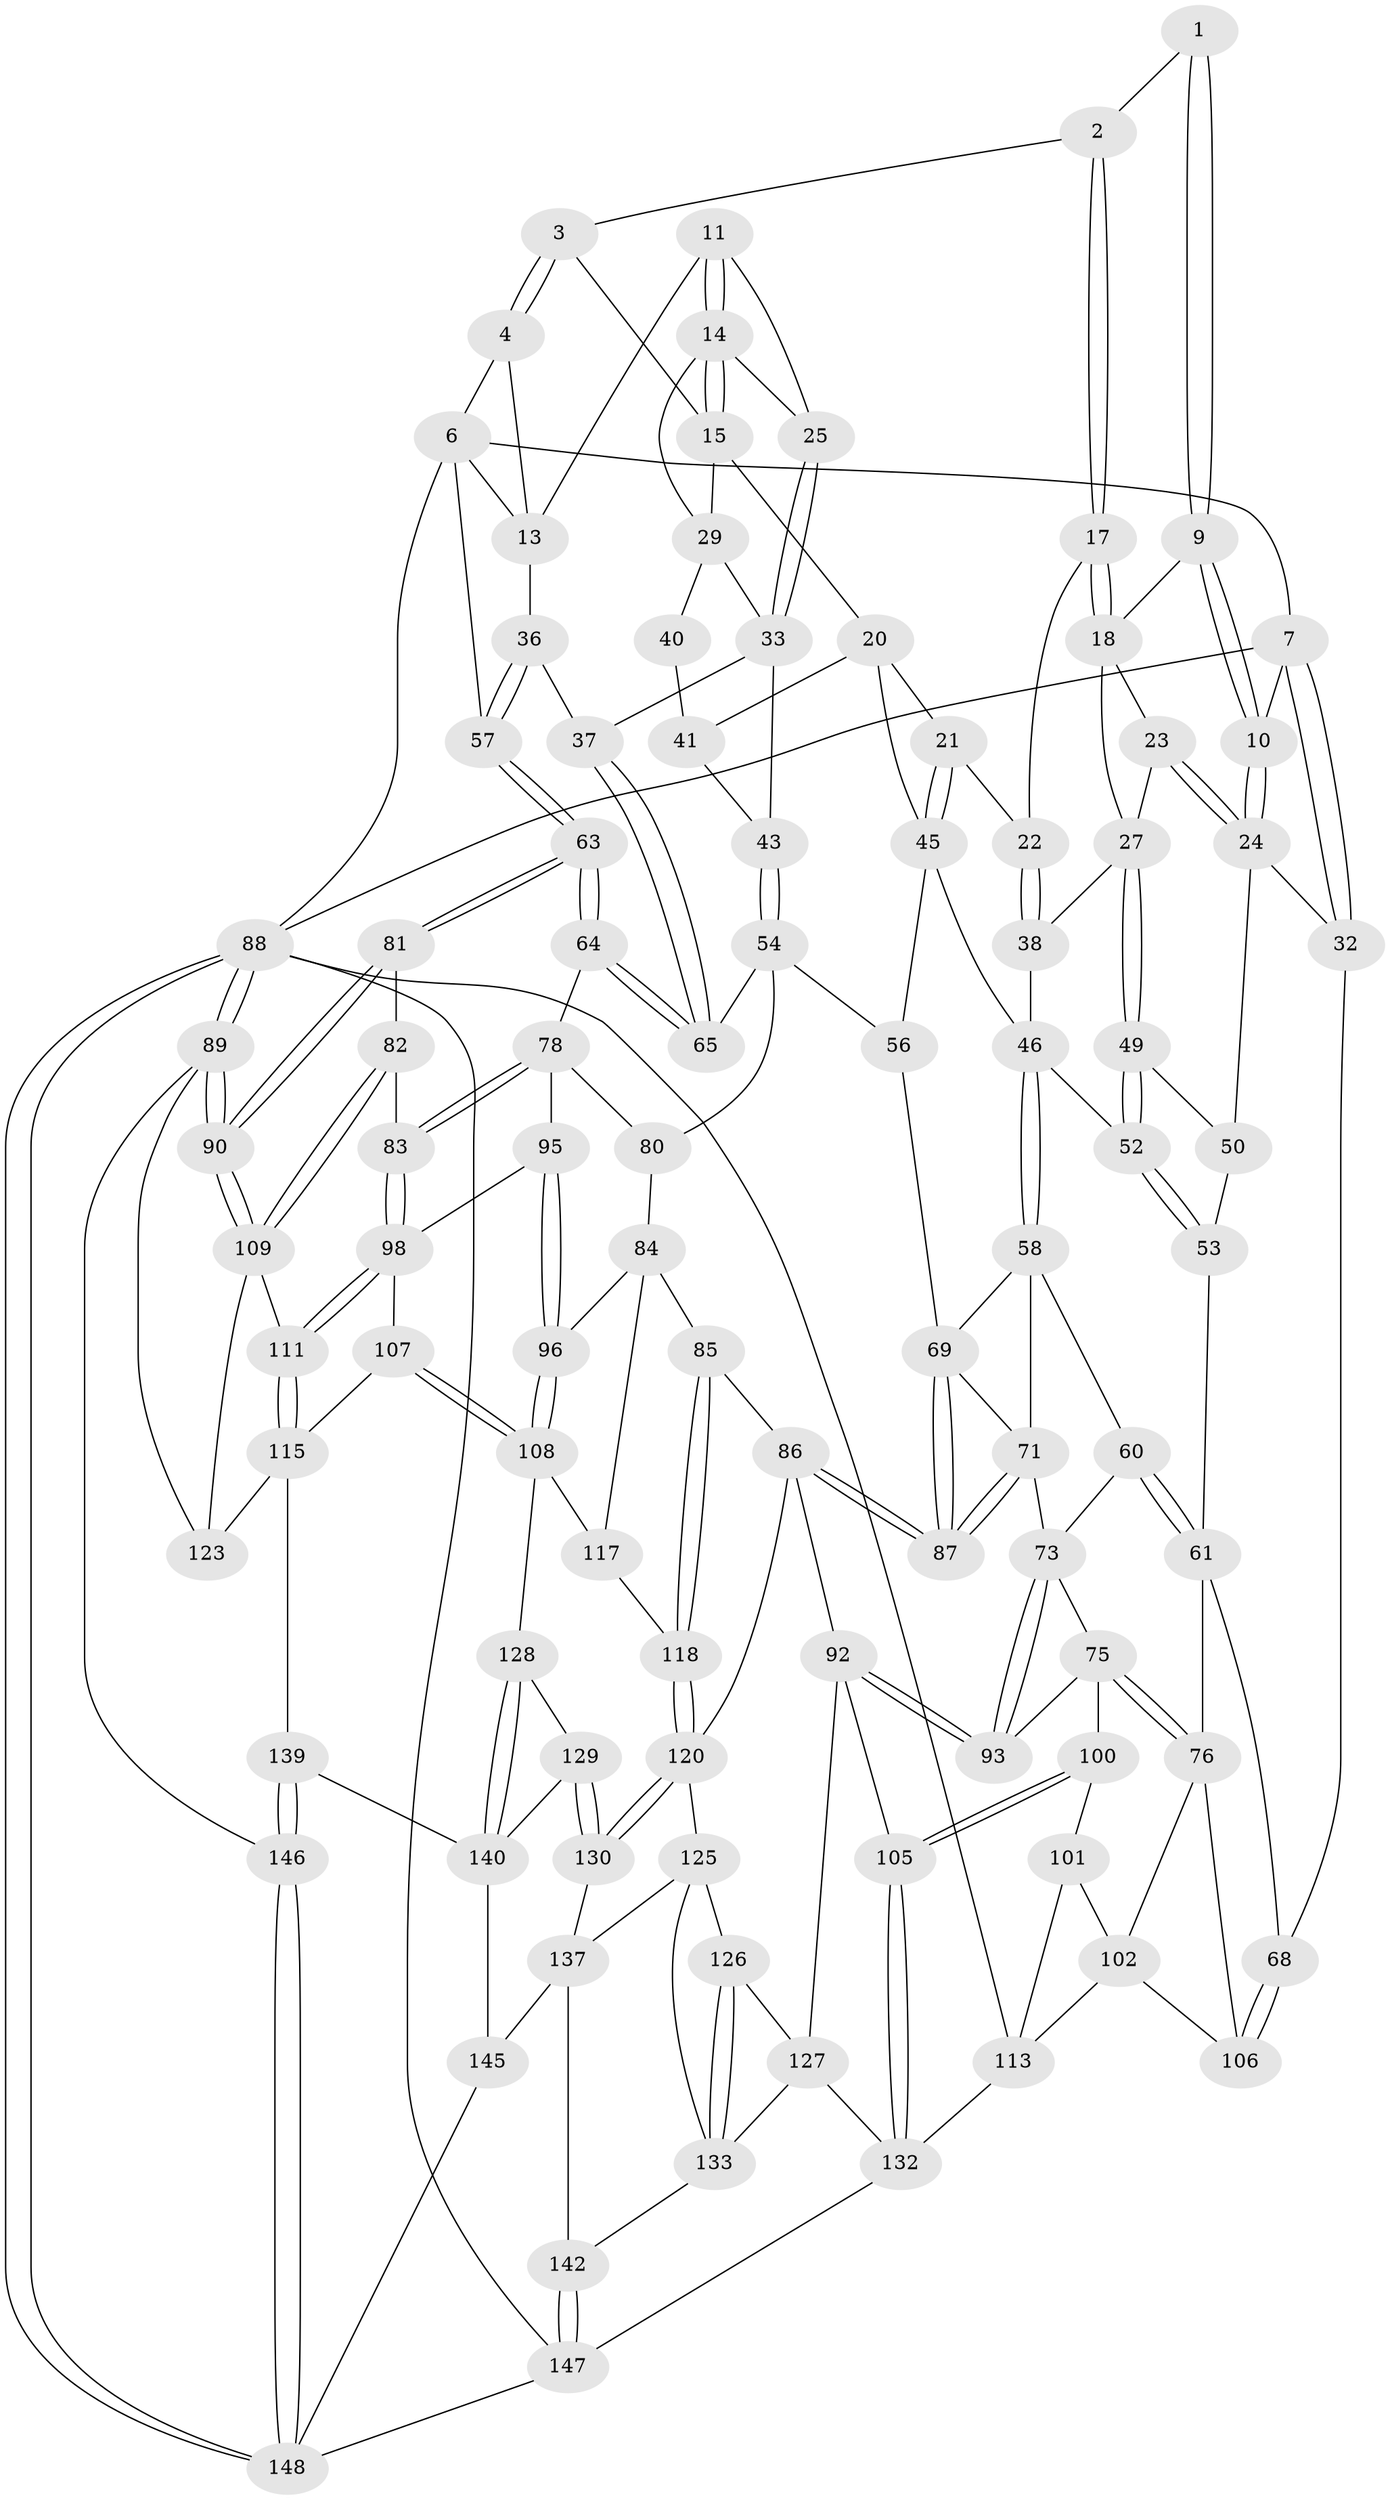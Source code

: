 // Generated by graph-tools (version 1.1) at 2025/52/02/27/25 19:52:36]
// undirected, 99 vertices, 226 edges
graph export_dot {
graph [start="1"]
  node [color=gray90,style=filled];
  1 [pos="+0.23370282608575907+0"];
  2 [pos="+0.3233698348957925+0"];
  3 [pos="+0.3250519339765311+0"];
  4 [pos="+0.6732138288690653+0",super="+5"];
  6 [pos="+1+0",super="+39"];
  7 [pos="+0+0",super="+8"];
  9 [pos="+0.10183262032505065+0.06555312880176839"];
  10 [pos="+0.031238256222315405+0.09961672139773638"];
  11 [pos="+0.678176499555643+0",super="+12"];
  13 [pos="+0.8706278505295552+0.11172176489957557",super="+35"];
  14 [pos="+0.607693039455949+0.06542715487195452",super="+26"];
  15 [pos="+0.553551243430932+0.13166798105553476",super="+16"];
  17 [pos="+0.25736879019760095+0.06700887047219606"];
  18 [pos="+0.22615575236629154+0.12277297742080505",super="+19"];
  20 [pos="+0.4436562092919825+0.12444769840562457",super="+42"];
  21 [pos="+0.4144356580256455+0.1520145454917508"];
  22 [pos="+0.3470437720514997+0.1616039264818624"];
  23 [pos="+0.12287438689973007+0.11601805623948964"];
  24 [pos="+0+0.1800541414537988",super="+31"];
  25 [pos="+0.732311167049854+0.12255597490195295"];
  27 [pos="+0.1601896112783452+0.1785688179744328",super="+28"];
  29 [pos="+0.6570017626694368+0.20716101063868766",super="+30"];
  32 [pos="+0+0.23025653159154136"];
  33 [pos="+0.7538344071783446+0.2432125584241632",super="+34"];
  36 [pos="+0.869988027225083+0.2210894018163624"];
  37 [pos="+0.861816819397411+0.22745950958863928"];
  38 [pos="+0.2842704811694229+0.22888334071366448"];
  40 [pos="+0.5575797437820467+0.16421661520533481"];
  41 [pos="+0.5357913166191884+0.2197533699019484",super="+44"];
  43 [pos="+0.6519793714434777+0.3648026124451702"];
  45 [pos="+0.3784551440715549+0.306438474781061",super="+48"];
  46 [pos="+0.34329232378977553+0.3120881125630886",super="+47"];
  49 [pos="+0.1567675799234998+0.18192381098390875"];
  50 [pos="+0.10554456468060144+0.20543009907552373",super="+51"];
  52 [pos="+0.20175220877298186+0.2871884616143277"];
  53 [pos="+0.1678205994555864+0.3259347942868189",super="+62"];
  54 [pos="+0.6445778349815834+0.38938144698681115",super="+55"];
  56 [pos="+0.5489331013294526+0.41316151562636666"];
  57 [pos="+1+0.2937781492488347"];
  58 [pos="+0.3264781147201343+0.3417623384210467",super="+59"];
  60 [pos="+0.20132796092595134+0.4028734187558862"];
  61 [pos="+0.14326576101062086+0.3976798990560849",super="+67"];
  63 [pos="+1+0.3727911940928871"];
  64 [pos="+1+0.4025377640890335",super="+77"];
  65 [pos="+0.8668860922619087+0.3161312298754865",super="+66"];
  68 [pos="+0+0.4200891186876657"];
  69 [pos="+0.5038818497172155+0.45396200770000655",super="+70"];
  71 [pos="+0.337900788561782+0.5252283791633893",super="+72"];
  73 [pos="+0.3348301316688651+0.5276320895816845",super="+74"];
  75 [pos="+0.15911743802605013+0.5496885450960319",super="+94"];
  76 [pos="+0.12070094237326393+0.5404480883982539",super="+103"];
  78 [pos="+0.865497340441407+0.5175826226154421",super="+79"];
  80 [pos="+0.6416681911803617+0.4948602170494974"];
  81 [pos="+1+0.49563742716472453"];
  82 [pos="+0.9292710520764487+0.5832450555393764"];
  83 [pos="+0.8929423415428217+0.5817922872940628"];
  84 [pos="+0.6115602318281476+0.5692974445018669",super="+97"];
  85 [pos="+0.5191952735626415+0.6438479351104789"];
  86 [pos="+0.4783193242422852+0.6381927558721635",super="+91"];
  87 [pos="+0.47372718168519423+0.6165286642770001"];
  88 [pos="+1+1",super="+114"];
  89 [pos="+1+0.9909435314029074",super="+124"];
  90 [pos="+1+0.7445890159330202"];
  92 [pos="+0.3515314392379553+0.6889282081715478",super="+104"];
  93 [pos="+0.3229277233668437+0.5488967831914071"];
  95 [pos="+0.7277702443232072+0.5940827993985198"];
  96 [pos="+0.6968408369671135+0.6646251899365575"];
  98 [pos="+0.8755613690370769+0.6183987341299692",super="+99"];
  100 [pos="+0.23598693999649142+0.7230182094710585"];
  101 [pos="+0.11823703596838368+0.6876006447371585"];
  102 [pos="+0.11263880315076603+0.6795950262428753",super="+112"];
  105 [pos="+0.2557816145436938+0.7409166387329108"];
  106 [pos="+0+0.6026707803892145"];
  107 [pos="+0.7730306584684344+0.7817707291664583"];
  108 [pos="+0.7722377855633094+0.7816342358830372",super="+119"];
  109 [pos="+1+0.7020949158569938",super="+110"];
  111 [pos="+0.876950972307266+0.6494245364029436"];
  113 [pos="+0+1",super="+122"];
  115 [pos="+0.8384272677302111+0.7908738218937755",super="+116"];
  117 [pos="+0.5982591840991546+0.717339661520372"];
  118 [pos="+0.5912913866341626+0.7184660482146434"];
  120 [pos="+0.5589989810948044+0.7628668377184289",super="+121"];
  123 [pos="+0.8402773001302103+0.7916516434779389"];
  125 [pos="+0.48465454541356884+0.7749768997254783",super="+138"];
  126 [pos="+0.4331988940043894+0.7646079317917576"];
  127 [pos="+0.37081698992471723+0.747300037073052",super="+131"];
  128 [pos="+0.6850542114680473+0.8170456456186361"];
  129 [pos="+0.6331509095253404+0.8560287805073963",super="+143"];
  130 [pos="+0.5823862321767398+0.828804855790119",super="+136"];
  132 [pos="+0.22861963005196417+0.8488286596453806",super="+135"];
  133 [pos="+0.4160708112576802+0.8537447260583525",super="+134"];
  137 [pos="+0.514448436312647+0.870016731574644",super="+141"];
  139 [pos="+0.7838613859738288+0.8756200941370708"];
  140 [pos="+0.7096263183607809+0.9281819999561789",super="+144"];
  142 [pos="+0.41238060572928653+0.9144244837523718"];
  145 [pos="+0.6153247443428641+1"];
  146 [pos="+0.8512187000133532+1"];
  147 [pos="+0.29591421892366393+1",super="+150"];
  148 [pos="+0.8559520447739659+1",super="+149"];
  1 -- 2;
  1 -- 9;
  1 -- 9;
  2 -- 3;
  2 -- 17;
  2 -- 17;
  3 -- 4;
  3 -- 4;
  3 -- 15;
  4 -- 13;
  4 -- 6;
  6 -- 7;
  6 -- 88;
  6 -- 57;
  6 -- 13;
  7 -- 32;
  7 -- 32;
  7 -- 10;
  7 -- 88;
  9 -- 10;
  9 -- 10;
  9 -- 18;
  10 -- 24;
  10 -- 24;
  11 -- 14;
  11 -- 14;
  11 -- 25;
  11 -- 13;
  13 -- 36;
  14 -- 15;
  14 -- 15;
  14 -- 25;
  14 -- 29;
  15 -- 29;
  15 -- 20;
  17 -- 18;
  17 -- 18;
  17 -- 22;
  18 -- 23;
  18 -- 27;
  20 -- 21;
  20 -- 41;
  20 -- 45;
  21 -- 22;
  21 -- 45;
  21 -- 45;
  22 -- 38;
  22 -- 38;
  23 -- 24;
  23 -- 24;
  23 -- 27;
  24 -- 32;
  24 -- 50;
  25 -- 33;
  25 -- 33;
  27 -- 49;
  27 -- 49;
  27 -- 38;
  29 -- 40;
  29 -- 33;
  32 -- 68;
  33 -- 37;
  33 -- 43;
  36 -- 37;
  36 -- 57;
  36 -- 57;
  37 -- 65;
  37 -- 65;
  38 -- 46;
  40 -- 41 [weight=2];
  41 -- 43;
  43 -- 54;
  43 -- 54;
  45 -- 46;
  45 -- 56;
  46 -- 58;
  46 -- 58;
  46 -- 52;
  49 -- 50;
  49 -- 52;
  49 -- 52;
  50 -- 53 [weight=2];
  52 -- 53;
  52 -- 53;
  53 -- 61;
  54 -- 56;
  54 -- 80;
  54 -- 65;
  56 -- 69;
  57 -- 63;
  57 -- 63;
  58 -- 69;
  58 -- 60;
  58 -- 71;
  60 -- 61;
  60 -- 61;
  60 -- 73;
  61 -- 68;
  61 -- 76;
  63 -- 64;
  63 -- 64;
  63 -- 81;
  63 -- 81;
  64 -- 65 [weight=2];
  64 -- 65;
  64 -- 78;
  68 -- 106;
  68 -- 106;
  69 -- 87;
  69 -- 87;
  69 -- 71;
  71 -- 87;
  71 -- 87;
  71 -- 73;
  73 -- 93;
  73 -- 93;
  73 -- 75;
  75 -- 76;
  75 -- 76;
  75 -- 100;
  75 -- 93;
  76 -- 106;
  76 -- 102;
  78 -- 83;
  78 -- 83;
  78 -- 80;
  78 -- 95;
  80 -- 84;
  81 -- 82;
  81 -- 90;
  81 -- 90;
  82 -- 83;
  82 -- 109;
  82 -- 109;
  83 -- 98;
  83 -- 98;
  84 -- 85;
  84 -- 96;
  84 -- 117;
  85 -- 86;
  85 -- 118;
  85 -- 118;
  86 -- 87;
  86 -- 87;
  86 -- 92;
  86 -- 120;
  88 -- 89;
  88 -- 89;
  88 -- 148;
  88 -- 148;
  88 -- 113;
  88 -- 147;
  89 -- 90;
  89 -- 90;
  89 -- 146;
  89 -- 123;
  90 -- 109;
  90 -- 109;
  92 -- 93;
  92 -- 93;
  92 -- 105;
  92 -- 127;
  95 -- 96;
  95 -- 96;
  95 -- 98;
  96 -- 108;
  96 -- 108;
  98 -- 111;
  98 -- 111;
  98 -- 107;
  100 -- 101;
  100 -- 105;
  100 -- 105;
  101 -- 102;
  101 -- 113;
  102 -- 113;
  102 -- 106;
  105 -- 132;
  105 -- 132;
  107 -- 108;
  107 -- 108;
  107 -- 115;
  108 -- 128;
  108 -- 117;
  109 -- 123;
  109 -- 111;
  111 -- 115;
  111 -- 115;
  113 -- 132;
  115 -- 123;
  115 -- 139;
  117 -- 118;
  118 -- 120;
  118 -- 120;
  120 -- 130;
  120 -- 130;
  120 -- 125;
  125 -- 126;
  125 -- 137;
  125 -- 133;
  126 -- 127;
  126 -- 133;
  126 -- 133;
  127 -- 132;
  127 -- 133;
  128 -- 129;
  128 -- 140;
  128 -- 140;
  129 -- 130 [weight=2];
  129 -- 130;
  129 -- 140;
  130 -- 137;
  132 -- 147;
  133 -- 142;
  137 -- 145;
  137 -- 142;
  139 -- 140;
  139 -- 146;
  139 -- 146;
  140 -- 145;
  142 -- 147;
  142 -- 147;
  145 -- 148;
  146 -- 148;
  146 -- 148;
  147 -- 148;
}
